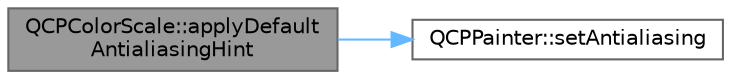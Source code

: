 digraph "QCPColorScale::applyDefaultAntialiasingHint"
{
 // LATEX_PDF_SIZE
  bgcolor="transparent";
  edge [fontname=Helvetica,fontsize=10,labelfontname=Helvetica,labelfontsize=10];
  node [fontname=Helvetica,fontsize=10,shape=box,height=0.2,width=0.4];
  rankdir="LR";
  Node1 [label="QCPColorScale::applyDefault\lAntialiasingHint",height=0.2,width=0.4,color="gray40", fillcolor="grey60", style="filled", fontcolor="black",tooltip=" "];
  Node1 -> Node2 [color="steelblue1",style="solid"];
  Node2 [label="QCPPainter::setAntialiasing",height=0.2,width=0.4,color="grey40", fillcolor="white", style="filled",URL="$class_q_c_p_painter.html#aaba1deb9188244d9ea65b035112b4d05",tooltip=" "];
}
